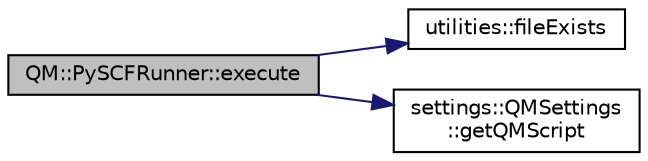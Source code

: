 digraph "QM::PySCFRunner::execute"
{
 // LATEX_PDF_SIZE
  edge [fontname="Helvetica",fontsize="10",labelfontname="Helvetica",labelfontsize="10"];
  node [fontname="Helvetica",fontsize="10",shape=record];
  rankdir="LR";
  Node1 [label="QM::PySCFRunner::execute",height=0.2,width=0.4,color="black", fillcolor="grey75", style="filled", fontcolor="black",tooltip="executes the qm script of the external program"];
  Node1 -> Node2 [color="midnightblue",fontsize="10",style="solid",fontname="Helvetica"];
  Node2 [label="utilities::fileExists",height=0.2,width=0.4,color="black", fillcolor="white", style="filled",URL="$namespaceutilities.html#a5f99dc774ed5126fa493cdb1c7163308",tooltip="checks if a file exists and can be opened"];
  Node1 -> Node3 [color="midnightblue",fontsize="10",style="solid",fontname="Helvetica"];
  Node3 [label="settings::QMSettings\l::getQMScript",height=0.2,width=0.4,color="black", fillcolor="white", style="filled",URL="$classsettings_1_1QMSettings.html#a0db03ac058eacbb63812aa435bfb03db",tooltip=" "];
}
